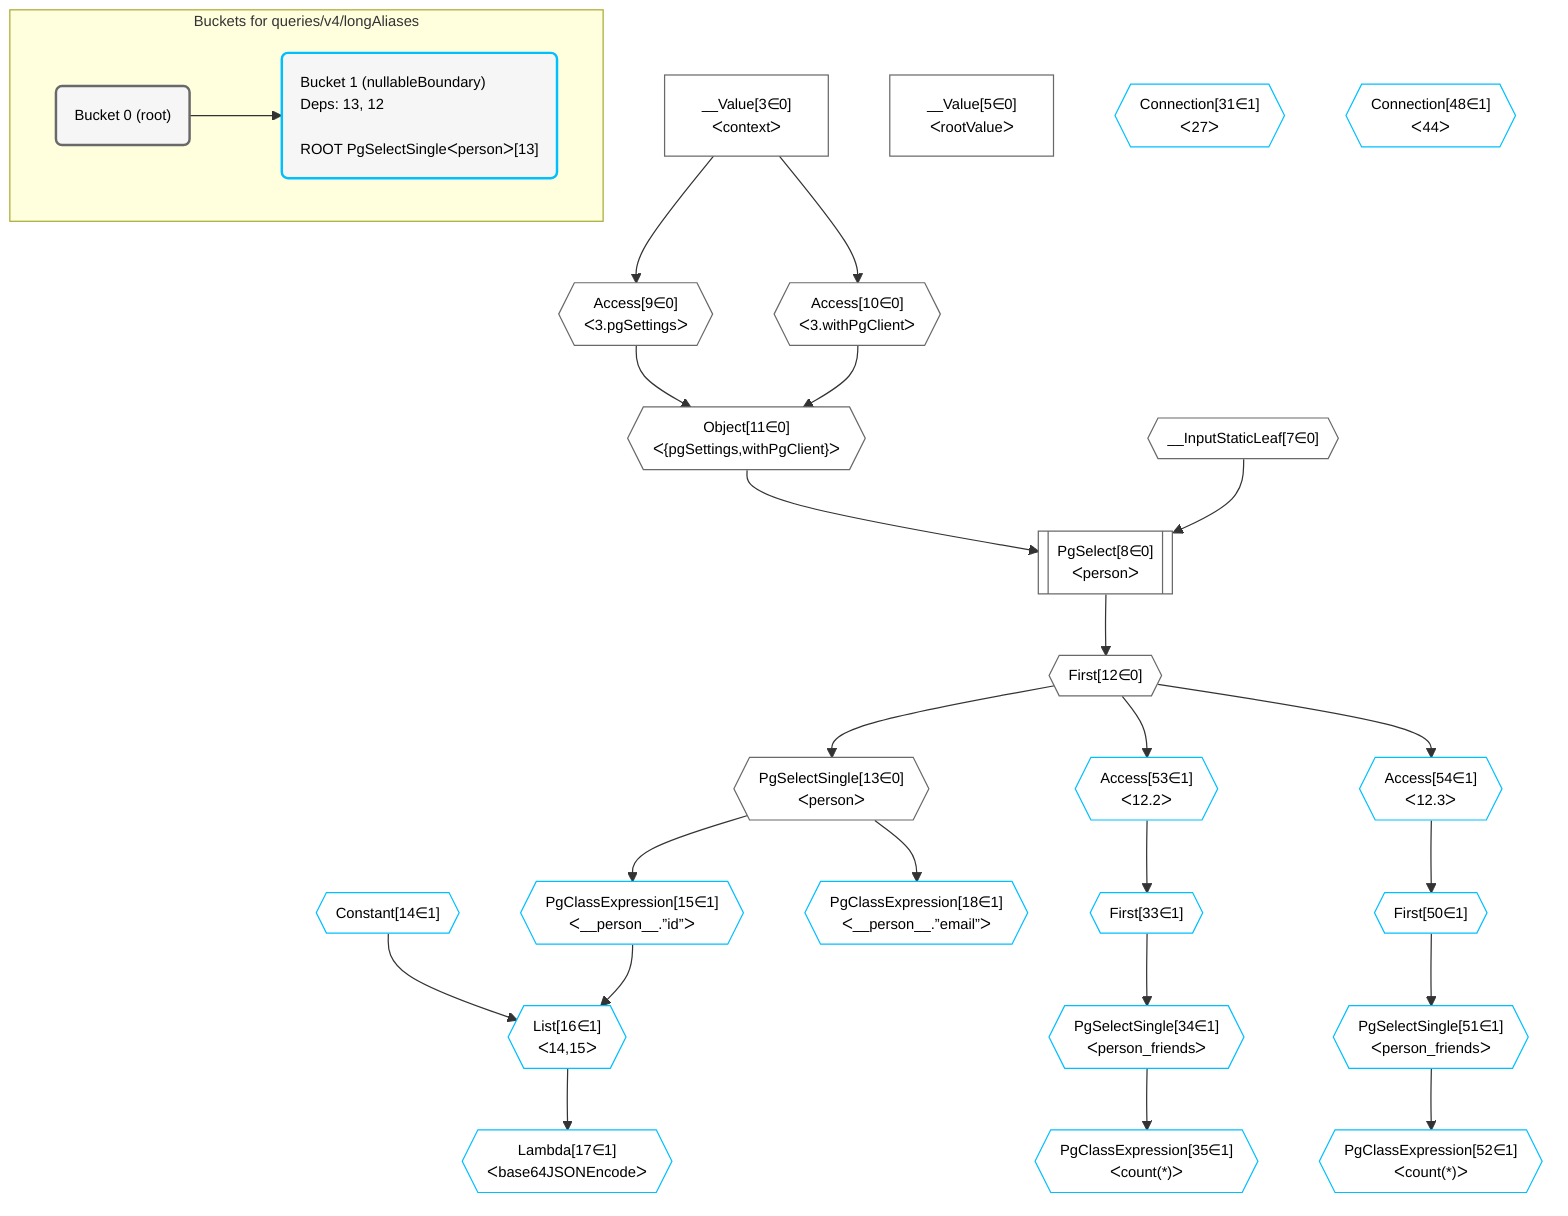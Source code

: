 %%{init: {'themeVariables': { 'fontSize': '12px'}}}%%
graph TD
    classDef path fill:#eee,stroke:#000,color:#000
    classDef plan fill:#fff,stroke-width:1px,color:#000
    classDef itemplan fill:#fff,stroke-width:2px,color:#000
    classDef unbatchedplan fill:#dff,stroke-width:1px,color:#000
    classDef sideeffectplan fill:#fcc,stroke-width:2px,color:#000
    classDef bucket fill:#f6f6f6,color:#000,stroke-width:2px,text-align:left


    %% define steps
    __Value3["__Value[3∈0]<br />ᐸcontextᐳ"]:::plan
    __Value5["__Value[5∈0]<br />ᐸrootValueᐳ"]:::plan
    __InputStaticLeaf7{{"__InputStaticLeaf[7∈0]"}}:::plan
    Access9{{"Access[9∈0]<br />ᐸ3.pgSettingsᐳ"}}:::plan
    Access10{{"Access[10∈0]<br />ᐸ3.withPgClientᐳ"}}:::plan
    Object11{{"Object[11∈0]<br />ᐸ{pgSettings,withPgClient}ᐳ"}}:::plan
    PgSelect8[["PgSelect[8∈0]<br />ᐸpersonᐳ"]]:::plan
    First12{{"First[12∈0]"}}:::plan
    PgSelectSingle13{{"PgSelectSingle[13∈0]<br />ᐸpersonᐳ"}}:::plan
    Constant14{{"Constant[14∈1]"}}:::plan
    PgClassExpression15{{"PgClassExpression[15∈1]<br />ᐸ__person__.”id”ᐳ"}}:::plan
    List16{{"List[16∈1]<br />ᐸ14,15ᐳ"}}:::plan
    Lambda17{{"Lambda[17∈1]<br />ᐸbase64JSONEncodeᐳ"}}:::plan
    PgClassExpression18{{"PgClassExpression[18∈1]<br />ᐸ__person__.”email”ᐳ"}}:::plan
    Connection31{{"Connection[31∈1]<br />ᐸ27ᐳ"}}:::plan
    Access53{{"Access[53∈1]<br />ᐸ12.2ᐳ"}}:::plan
    First33{{"First[33∈1]"}}:::plan
    PgSelectSingle34{{"PgSelectSingle[34∈1]<br />ᐸperson_friendsᐳ"}}:::plan
    PgClassExpression35{{"PgClassExpression[35∈1]<br />ᐸcount(*)ᐳ"}}:::plan
    Connection48{{"Connection[48∈1]<br />ᐸ44ᐳ"}}:::plan
    Access54{{"Access[54∈1]<br />ᐸ12.3ᐳ"}}:::plan
    First50{{"First[50∈1]"}}:::plan
    PgSelectSingle51{{"PgSelectSingle[51∈1]<br />ᐸperson_friendsᐳ"}}:::plan
    PgClassExpression52{{"PgClassExpression[52∈1]<br />ᐸcount(*)ᐳ"}}:::plan

    %% plan dependencies
    __Value3 --> Access9
    __Value3 --> Access10
    Access9 & Access10 --> Object11
    Object11 & __InputStaticLeaf7 --> PgSelect8
    PgSelect8 --> First12
    First12 --> PgSelectSingle13
    PgSelectSingle13 --> PgClassExpression15
    Constant14 & PgClassExpression15 --> List16
    List16 --> Lambda17
    PgSelectSingle13 --> PgClassExpression18
    First12 --> Access53
    Access53 --> First33
    First33 --> PgSelectSingle34
    PgSelectSingle34 --> PgClassExpression35
    First12 --> Access54
    Access54 --> First50
    First50 --> PgSelectSingle51
    PgSelectSingle51 --> PgClassExpression52

    subgraph "Buckets for queries/v4/longAliases"
    Bucket0("Bucket 0 (root)"):::bucket
    classDef bucket0 stroke:#696969
    class Bucket0,__Value3,__Value5,__InputStaticLeaf7,PgSelect8,Access9,Access10,Object11,First12,PgSelectSingle13 bucket0
    Bucket1("Bucket 1 (nullableBoundary)<br />Deps: 13, 12<br /><br />ROOT PgSelectSingleᐸpersonᐳ[13]"):::bucket
    classDef bucket1 stroke:#00bfff
    class Bucket1,Constant14,PgClassExpression15,List16,Lambda17,PgClassExpression18,Connection31,First33,PgSelectSingle34,PgClassExpression35,Connection48,First50,PgSelectSingle51,PgClassExpression52,Access53,Access54 bucket1
    Bucket0 --> Bucket1
    end